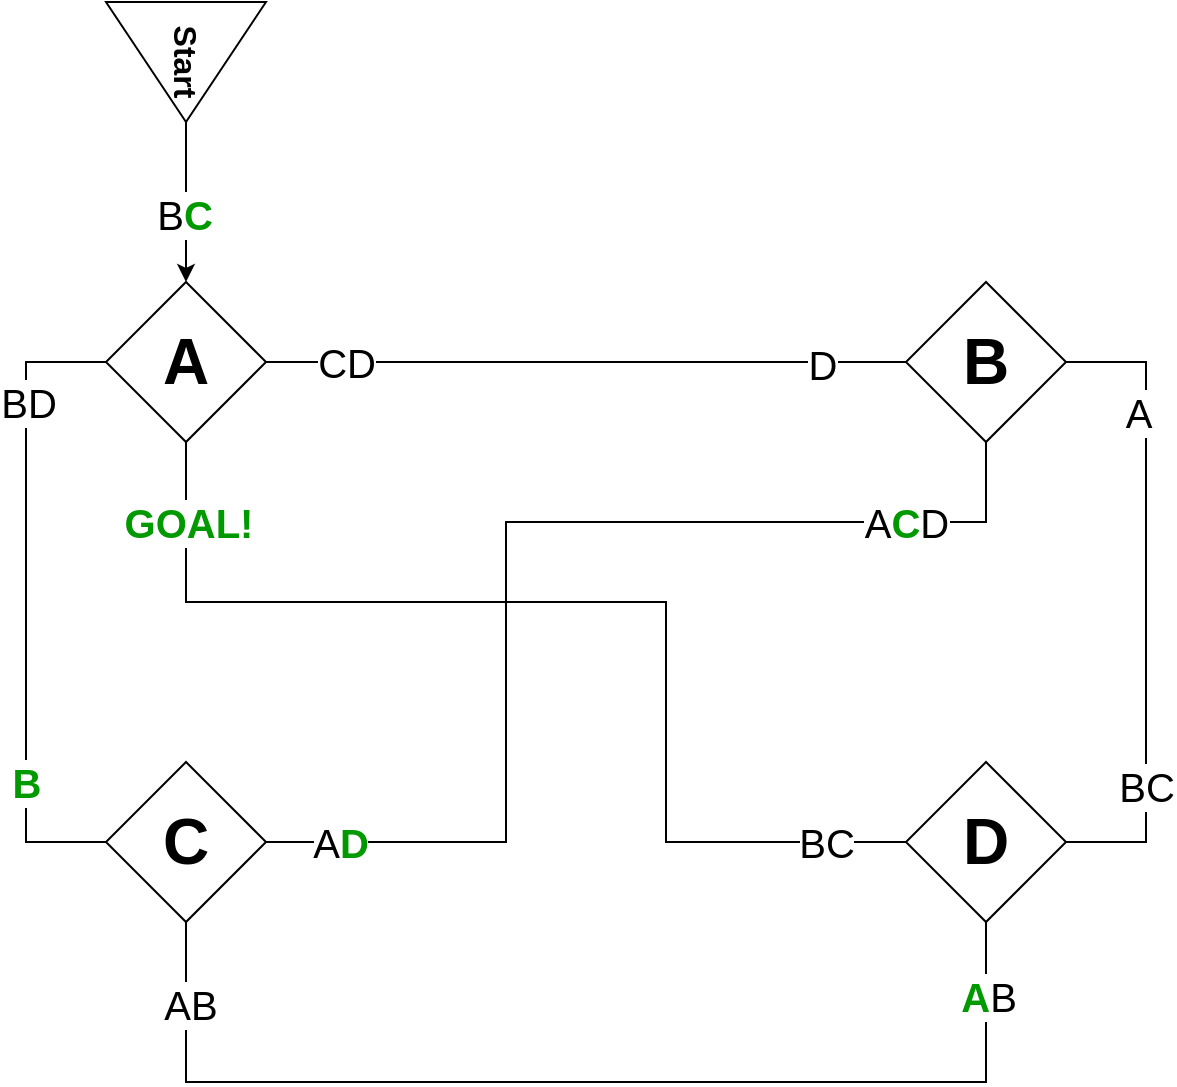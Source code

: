 <mxfile version="21.6.2" type="device">
  <diagram name="Page-1" id="kN81A84LvBeajZaTzdYk">
    <mxGraphModel dx="932" dy="821" grid="1" gridSize="10" guides="1" tooltips="1" connect="1" arrows="1" fold="1" page="1" pageScale="1" pageWidth="827" pageHeight="1169" math="0" shadow="0">
      <root>
        <mxCell id="0" />
        <mxCell id="1" parent="0" />
        <mxCell id="G-UcQszNvoXxjfq8NhvZ-11" style="edgeStyle=orthogonalEdgeStyle;rounded=0;orthogonalLoop=1;jettySize=auto;html=1;entryX=0;entryY=0.5;entryDx=0;entryDy=0;exitX=0;exitY=0.5;exitDx=0;exitDy=0;startArrow=none;startFill=0;fontSize=20;endArrow=none;endFill=0;" edge="1" parent="1" source="G-UcQszNvoXxjfq8NhvZ-1" target="G-UcQszNvoXxjfq8NhvZ-2">
          <mxGeometry relative="1" as="geometry">
            <Array as="points">
              <mxPoint x="120" y="200" />
              <mxPoint x="120" y="440" />
            </Array>
          </mxGeometry>
        </mxCell>
        <mxCell id="G-UcQszNvoXxjfq8NhvZ-18" value="B" style="edgeLabel;html=1;align=center;verticalAlign=middle;resizable=0;points=[];fontSize=20;fontStyle=1;fontColor=#009900;" vertex="1" connectable="0" parent="G-UcQszNvoXxjfq8NhvZ-11">
          <mxGeometry x="0.491" y="-2" relative="1" as="geometry">
            <mxPoint x="2" y="11" as="offset" />
          </mxGeometry>
        </mxCell>
        <mxCell id="G-UcQszNvoXxjfq8NhvZ-33" value="BD" style="edgeLabel;html=1;align=center;verticalAlign=middle;resizable=0;points=[];fontSize=20;" vertex="1" connectable="0" parent="G-UcQszNvoXxjfq8NhvZ-11">
          <mxGeometry x="-0.625" y="1" relative="1" as="geometry">
            <mxPoint as="offset" />
          </mxGeometry>
        </mxCell>
        <mxCell id="G-UcQszNvoXxjfq8NhvZ-12" style="edgeStyle=orthogonalEdgeStyle;rounded=0;orthogonalLoop=1;jettySize=auto;html=1;entryX=0;entryY=0.5;entryDx=0;entryDy=0;startArrow=none;startFill=0;fontSize=20;endArrow=none;endFill=0;" edge="1" parent="1" source="G-UcQszNvoXxjfq8NhvZ-1" target="G-UcQszNvoXxjfq8NhvZ-3">
          <mxGeometry relative="1" as="geometry" />
        </mxCell>
        <mxCell id="G-UcQszNvoXxjfq8NhvZ-14" value="D" style="edgeLabel;html=1;align=center;verticalAlign=middle;resizable=0;points=[];fontSize=20;" vertex="1" connectable="0" parent="G-UcQszNvoXxjfq8NhvZ-12">
          <mxGeometry x="0.738" y="-1" relative="1" as="geometry">
            <mxPoint as="offset" />
          </mxGeometry>
        </mxCell>
        <mxCell id="G-UcQszNvoXxjfq8NhvZ-17" value="CD" style="edgeLabel;html=1;align=center;verticalAlign=middle;resizable=0;points=[];fontSize=20;" vertex="1" connectable="0" parent="G-UcQszNvoXxjfq8NhvZ-12">
          <mxGeometry x="-0.838" y="-3" relative="1" as="geometry">
            <mxPoint x="14" y="-3" as="offset" />
          </mxGeometry>
        </mxCell>
        <mxCell id="G-UcQszNvoXxjfq8NhvZ-1" value="A" style="rhombus;whiteSpace=wrap;html=1;fontSize=32;fontStyle=1" vertex="1" parent="1">
          <mxGeometry x="160" y="160" width="80" height="80" as="geometry" />
        </mxCell>
        <mxCell id="G-UcQszNvoXxjfq8NhvZ-19" style="edgeStyle=orthogonalEdgeStyle;rounded=0;orthogonalLoop=1;jettySize=auto;html=1;entryX=0.5;entryY=1;entryDx=0;entryDy=0;startArrow=none;startFill=0;fontSize=20;exitX=1;exitY=0.5;exitDx=0;exitDy=0;endArrow=none;endFill=0;" edge="1" parent="1" source="G-UcQszNvoXxjfq8NhvZ-2" target="G-UcQszNvoXxjfq8NhvZ-3">
          <mxGeometry relative="1" as="geometry">
            <mxPoint x="410" y="320" as="targetPoint" />
            <Array as="points">
              <mxPoint x="360" y="440" />
              <mxPoint x="360" y="280" />
              <mxPoint x="600" y="280" />
            </Array>
          </mxGeometry>
        </mxCell>
        <mxCell id="G-UcQszNvoXxjfq8NhvZ-22" value="A&lt;font color=&quot;#009900&quot;&gt;&lt;b&gt;C&lt;/b&gt;&lt;/font&gt;D" style="edgeLabel;html=1;align=center;verticalAlign=middle;resizable=0;points=[];fontSize=20;" vertex="1" connectable="0" parent="G-UcQszNvoXxjfq8NhvZ-19">
          <mxGeometry x="0.697" y="-3" relative="1" as="geometry">
            <mxPoint x="5" y="-3" as="offset" />
          </mxGeometry>
        </mxCell>
        <mxCell id="G-UcQszNvoXxjfq8NhvZ-23" value="A&lt;b&gt;&lt;font color=&quot;#009900&quot;&gt;D&lt;/font&gt;&lt;/b&gt;" style="edgeLabel;html=1;align=center;verticalAlign=middle;resizable=0;points=[];fontSize=20;" vertex="1" connectable="0" parent="G-UcQszNvoXxjfq8NhvZ-19">
          <mxGeometry x="-0.926" y="-2" relative="1" as="geometry">
            <mxPoint x="16" y="-2" as="offset" />
          </mxGeometry>
        </mxCell>
        <mxCell id="G-UcQszNvoXxjfq8NhvZ-24" style="edgeStyle=orthogonalEdgeStyle;rounded=0;orthogonalLoop=1;jettySize=auto;html=1;entryX=0.5;entryY=1;entryDx=0;entryDy=0;startArrow=none;startFill=0;fontSize=20;endArrow=none;endFill=0;" edge="1" parent="1" source="G-UcQszNvoXxjfq8NhvZ-2" target="G-UcQszNvoXxjfq8NhvZ-4">
          <mxGeometry relative="1" as="geometry">
            <mxPoint x="200" y="630" as="targetPoint" />
            <Array as="points">
              <mxPoint x="200" y="560" />
              <mxPoint x="600" y="560" />
            </Array>
          </mxGeometry>
        </mxCell>
        <mxCell id="G-UcQszNvoXxjfq8NhvZ-25" value="AB" style="edgeLabel;html=1;align=center;verticalAlign=middle;resizable=0;points=[];fontSize=20;" vertex="1" connectable="0" parent="G-UcQszNvoXxjfq8NhvZ-24">
          <mxGeometry x="-0.927" y="2" relative="1" as="geometry">
            <mxPoint y="20" as="offset" />
          </mxGeometry>
        </mxCell>
        <mxCell id="G-UcQszNvoXxjfq8NhvZ-27" value="&lt;font color=&quot;#009900&quot;&gt;&lt;b&gt;A&lt;/b&gt;&lt;/font&gt;B" style="edgeLabel;html=1;align=center;verticalAlign=middle;resizable=0;points=[];fontSize=20;" vertex="1" connectable="0" parent="G-UcQszNvoXxjfq8NhvZ-24">
          <mxGeometry x="0.87" y="-1" relative="1" as="geometry">
            <mxPoint as="offset" />
          </mxGeometry>
        </mxCell>
        <mxCell id="G-UcQszNvoXxjfq8NhvZ-2" value="C" style="rhombus;whiteSpace=wrap;html=1;fontSize=32;fontStyle=1" vertex="1" parent="1">
          <mxGeometry x="160" y="400" width="80" height="80" as="geometry" />
        </mxCell>
        <mxCell id="G-UcQszNvoXxjfq8NhvZ-13" style="edgeStyle=orthogonalEdgeStyle;rounded=0;orthogonalLoop=1;jettySize=auto;html=1;entryX=1;entryY=0.5;entryDx=0;entryDy=0;exitX=1;exitY=0.5;exitDx=0;exitDy=0;startArrow=none;startFill=0;fontSize=20;endArrow=none;endFill=0;" edge="1" parent="1" source="G-UcQszNvoXxjfq8NhvZ-3" target="G-UcQszNvoXxjfq8NhvZ-4">
          <mxGeometry relative="1" as="geometry">
            <Array as="points">
              <mxPoint x="680" y="200" />
              <mxPoint x="680" y="440" />
            </Array>
          </mxGeometry>
        </mxCell>
        <mxCell id="G-UcQszNvoXxjfq8NhvZ-15" value="BC" style="edgeLabel;html=1;align=center;verticalAlign=middle;resizable=0;points=[];fontSize=20;" vertex="1" connectable="0" parent="G-UcQszNvoXxjfq8NhvZ-13">
          <mxGeometry x="0.591" y="4" relative="1" as="geometry">
            <mxPoint x="-4" y="-3" as="offset" />
          </mxGeometry>
        </mxCell>
        <mxCell id="G-UcQszNvoXxjfq8NhvZ-16" value="A" style="edgeLabel;html=1;align=center;verticalAlign=middle;resizable=0;points=[];fontSize=20;" vertex="1" connectable="0" parent="G-UcQszNvoXxjfq8NhvZ-13">
          <mxGeometry x="-0.764" y="2" relative="1" as="geometry">
            <mxPoint x="-2" y="27" as="offset" />
          </mxGeometry>
        </mxCell>
        <mxCell id="G-UcQszNvoXxjfq8NhvZ-3" value="B" style="rhombus;whiteSpace=wrap;html=1;fontSize=32;fontStyle=1" vertex="1" parent="1">
          <mxGeometry x="560" y="160" width="80" height="80" as="geometry" />
        </mxCell>
        <mxCell id="G-UcQszNvoXxjfq8NhvZ-28" style="edgeStyle=orthogonalEdgeStyle;rounded=0;orthogonalLoop=1;jettySize=auto;html=1;entryX=0.5;entryY=1;entryDx=0;entryDy=0;startArrow=none;startFill=0;fontSize=20;endArrow=none;endFill=0;" edge="1" parent="1" source="G-UcQszNvoXxjfq8NhvZ-4" target="G-UcQszNvoXxjfq8NhvZ-1">
          <mxGeometry relative="1" as="geometry">
            <Array as="points">
              <mxPoint x="440" y="440" />
              <mxPoint x="440" y="320" />
              <mxPoint x="200" y="320" />
            </Array>
          </mxGeometry>
        </mxCell>
        <mxCell id="G-UcQszNvoXxjfq8NhvZ-29" value="&lt;b&gt;&lt;font color=&quot;#009900&quot;&gt;GOAL!&lt;/font&gt;&lt;/b&gt;" style="edgeLabel;html=1;align=center;verticalAlign=middle;resizable=0;points=[];fontSize=20;" vertex="1" connectable="0" parent="G-UcQszNvoXxjfq8NhvZ-28">
          <mxGeometry x="0.912" y="-1" relative="1" as="geometry">
            <mxPoint y="15" as="offset" />
          </mxGeometry>
        </mxCell>
        <mxCell id="G-UcQszNvoXxjfq8NhvZ-30" value="BC" style="edgeLabel;html=1;align=center;verticalAlign=middle;resizable=0;points=[];fontSize=20;" vertex="1" connectable="0" parent="G-UcQszNvoXxjfq8NhvZ-28">
          <mxGeometry x="-0.929" y="2" relative="1" as="geometry">
            <mxPoint x="-20" y="-2" as="offset" />
          </mxGeometry>
        </mxCell>
        <mxCell id="G-UcQszNvoXxjfq8NhvZ-4" value="D" style="rhombus;whiteSpace=wrap;html=1;fontSize=32;fontStyle=1" vertex="1" parent="1">
          <mxGeometry x="560" y="400" width="80" height="80" as="geometry" />
        </mxCell>
        <mxCell id="G-UcQszNvoXxjfq8NhvZ-9" value="" style="edgeStyle=orthogonalEdgeStyle;rounded=0;orthogonalLoop=1;jettySize=auto;html=1;fontSize=20;" edge="1" parent="1" source="G-UcQszNvoXxjfq8NhvZ-5" target="G-UcQszNvoXxjfq8NhvZ-1">
          <mxGeometry relative="1" as="geometry" />
        </mxCell>
        <mxCell id="G-UcQszNvoXxjfq8NhvZ-10" value="B&lt;b style=&quot;font-size: 20px;&quot;&gt;&lt;font color=&quot;#009900&quot;&gt;C&lt;/font&gt;&lt;/b&gt;" style="edgeLabel;html=1;align=center;verticalAlign=middle;resizable=0;points=[];fontSize=20;" vertex="1" connectable="0" parent="G-UcQszNvoXxjfq8NhvZ-9">
          <mxGeometry x="0.15" y="-1" relative="1" as="geometry">
            <mxPoint as="offset" />
          </mxGeometry>
        </mxCell>
        <mxCell id="G-UcQszNvoXxjfq8NhvZ-5" value="Start" style="triangle;whiteSpace=wrap;html=1;rotation=90;fontSize=16;verticalAlign=middle;align=center;fontStyle=1" vertex="1" parent="1">
          <mxGeometry x="170" y="10" width="60" height="80" as="geometry" />
        </mxCell>
      </root>
    </mxGraphModel>
  </diagram>
</mxfile>
